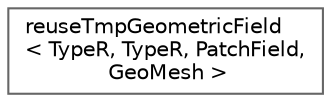 digraph "Graphical Class Hierarchy"
{
 // LATEX_PDF_SIZE
  bgcolor="transparent";
  edge [fontname=Helvetica,fontsize=10,labelfontname=Helvetica,labelfontsize=10];
  node [fontname=Helvetica,fontsize=10,shape=box,height=0.2,width=0.4];
  rankdir="LR";
  Node0 [id="Node000000",label="reuseTmpGeometricField\l\< TypeR, TypeR, PatchField,\l GeoMesh \>",height=0.2,width=0.4,color="grey40", fillcolor="white", style="filled",URL="$structFoam_1_1reuseTmpGeometricField_3_01TypeR_00_01TypeR_00_01PatchField_00_01GeoMesh_01_4.html",tooltip=" "];
}
